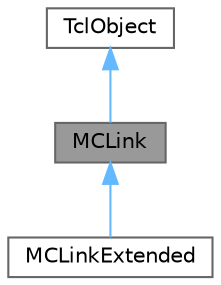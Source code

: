 digraph "MCLink"
{
 // LATEX_PDF_SIZE
  bgcolor="transparent";
  edge [fontname=Helvetica,fontsize=10,labelfontname=Helvetica,labelfontsize=10];
  node [fontname=Helvetica,fontsize=10,shape=box,height=0.2,width=0.4];
  Node1 [id="Node000001",label="MCLink",height=0.2,width=0.4,color="gray40", fillcolor="grey60", style="filled", fontcolor="black",tooltip="MCLink class models the BER of a directed link between two nodes."];
  Node2 -> Node1 [id="edge1_Node000001_Node000002",dir="back",color="steelblue1",style="solid",tooltip=" "];
  Node2 [id="Node000002",label="TclObject",height=0.2,width=0.4,color="gray40", fillcolor="white", style="filled",tooltip=" "];
  Node1 -> Node3 [id="edge2_Node000001_Node000003",dir="back",color="steelblue1",style="solid",tooltip=" "];
  Node3 [id="Node000003",label="MCLinkExtended",height=0.2,width=0.4,color="gray40", fillcolor="white", style="filled",URL="$classMCLinkExtended.html",tooltip="MCLinkExtended class stores and updates the probabilities and the channel state for UnderwaterHMMPhys..."];
}
